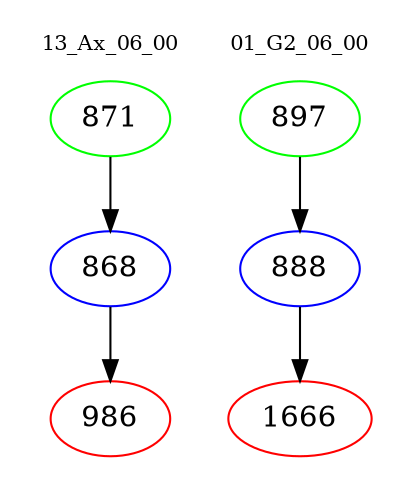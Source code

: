 digraph{
subgraph cluster_0 {
color = white
label = "13_Ax_06_00";
fontsize=10;
T0_871 [label="871", color="green"]
T0_871 -> T0_868 [color="black"]
T0_868 [label="868", color="blue"]
T0_868 -> T0_986 [color="black"]
T0_986 [label="986", color="red"]
}
subgraph cluster_1 {
color = white
label = "01_G2_06_00";
fontsize=10;
T1_897 [label="897", color="green"]
T1_897 -> T1_888 [color="black"]
T1_888 [label="888", color="blue"]
T1_888 -> T1_1666 [color="black"]
T1_1666 [label="1666", color="red"]
}
}
